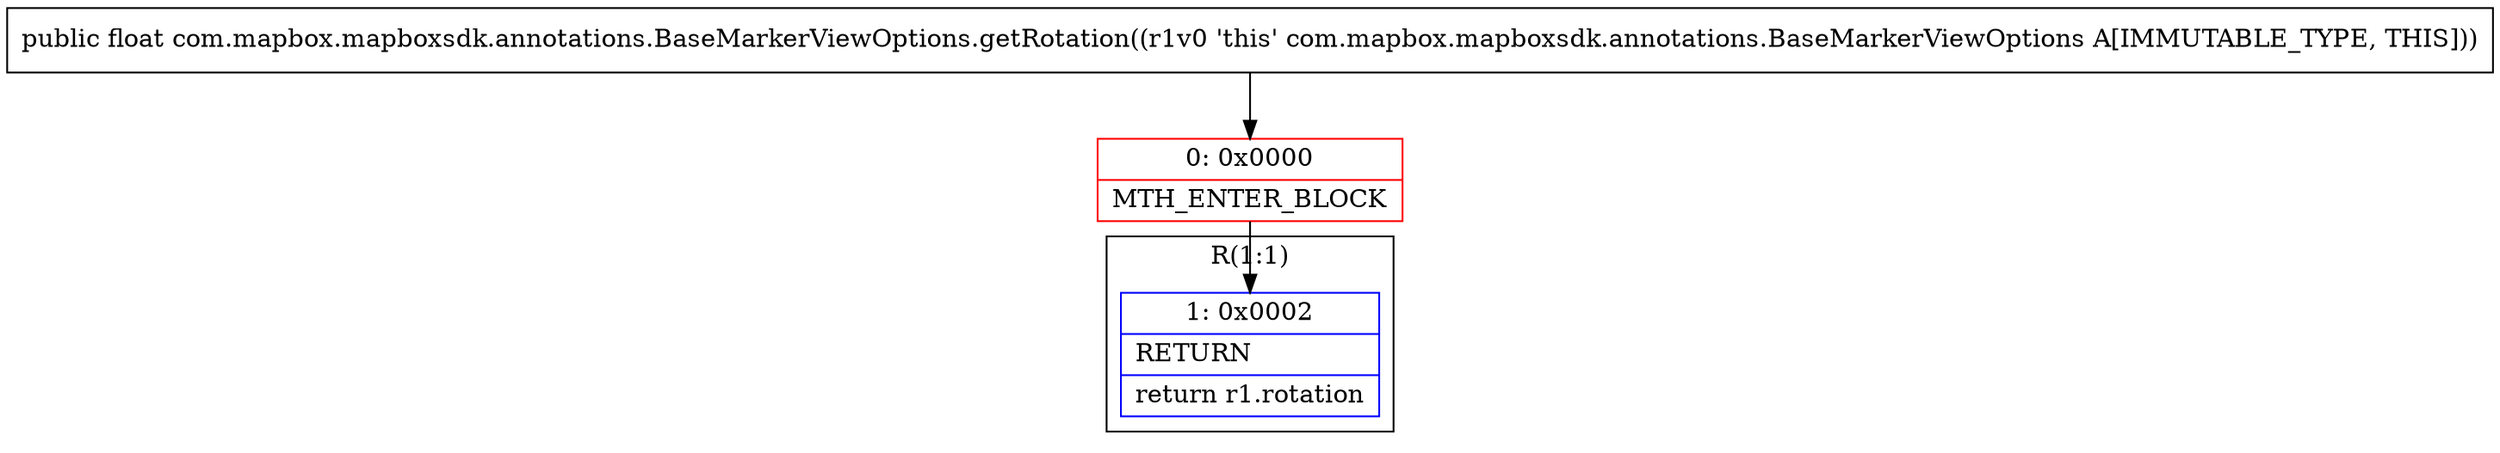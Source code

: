 digraph "CFG forcom.mapbox.mapboxsdk.annotations.BaseMarkerViewOptions.getRotation()F" {
subgraph cluster_Region_1092582530 {
label = "R(1:1)";
node [shape=record,color=blue];
Node_1 [shape=record,label="{1\:\ 0x0002|RETURN\l|return r1.rotation\l}"];
}
Node_0 [shape=record,color=red,label="{0\:\ 0x0000|MTH_ENTER_BLOCK\l}"];
MethodNode[shape=record,label="{public float com.mapbox.mapboxsdk.annotations.BaseMarkerViewOptions.getRotation((r1v0 'this' com.mapbox.mapboxsdk.annotations.BaseMarkerViewOptions A[IMMUTABLE_TYPE, THIS])) }"];
MethodNode -> Node_0;
Node_0 -> Node_1;
}


